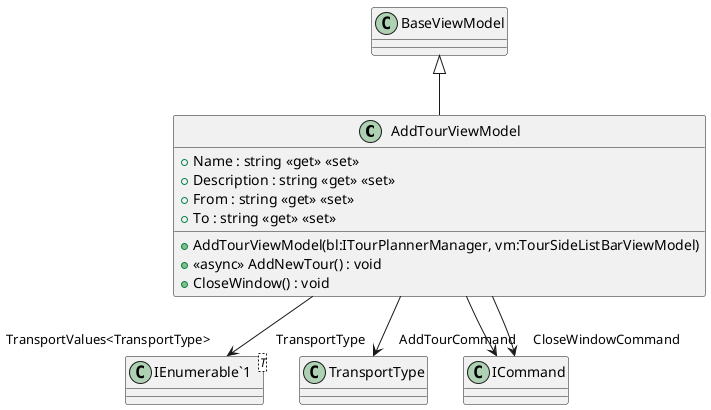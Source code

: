 @startuml
class AddTourViewModel {
    + Name : string <<get>> <<set>>
    + Description : string <<get>> <<set>>
    + From : string <<get>> <<set>>
    + To : string <<get>> <<set>>
    + AddTourViewModel(bl:ITourPlannerManager, vm:TourSideListBarViewModel)
    + <<async>> AddNewTour() : void
    + CloseWindow() : void
}
class "IEnumerable`1"<T> {
}
BaseViewModel <|-- AddTourViewModel
AddTourViewModel --> "TransportType" TransportType
AddTourViewModel --> "TransportValues<TransportType>" "IEnumerable`1"
AddTourViewModel --> "AddTourCommand" ICommand
AddTourViewModel --> "CloseWindowCommand" ICommand
@enduml
